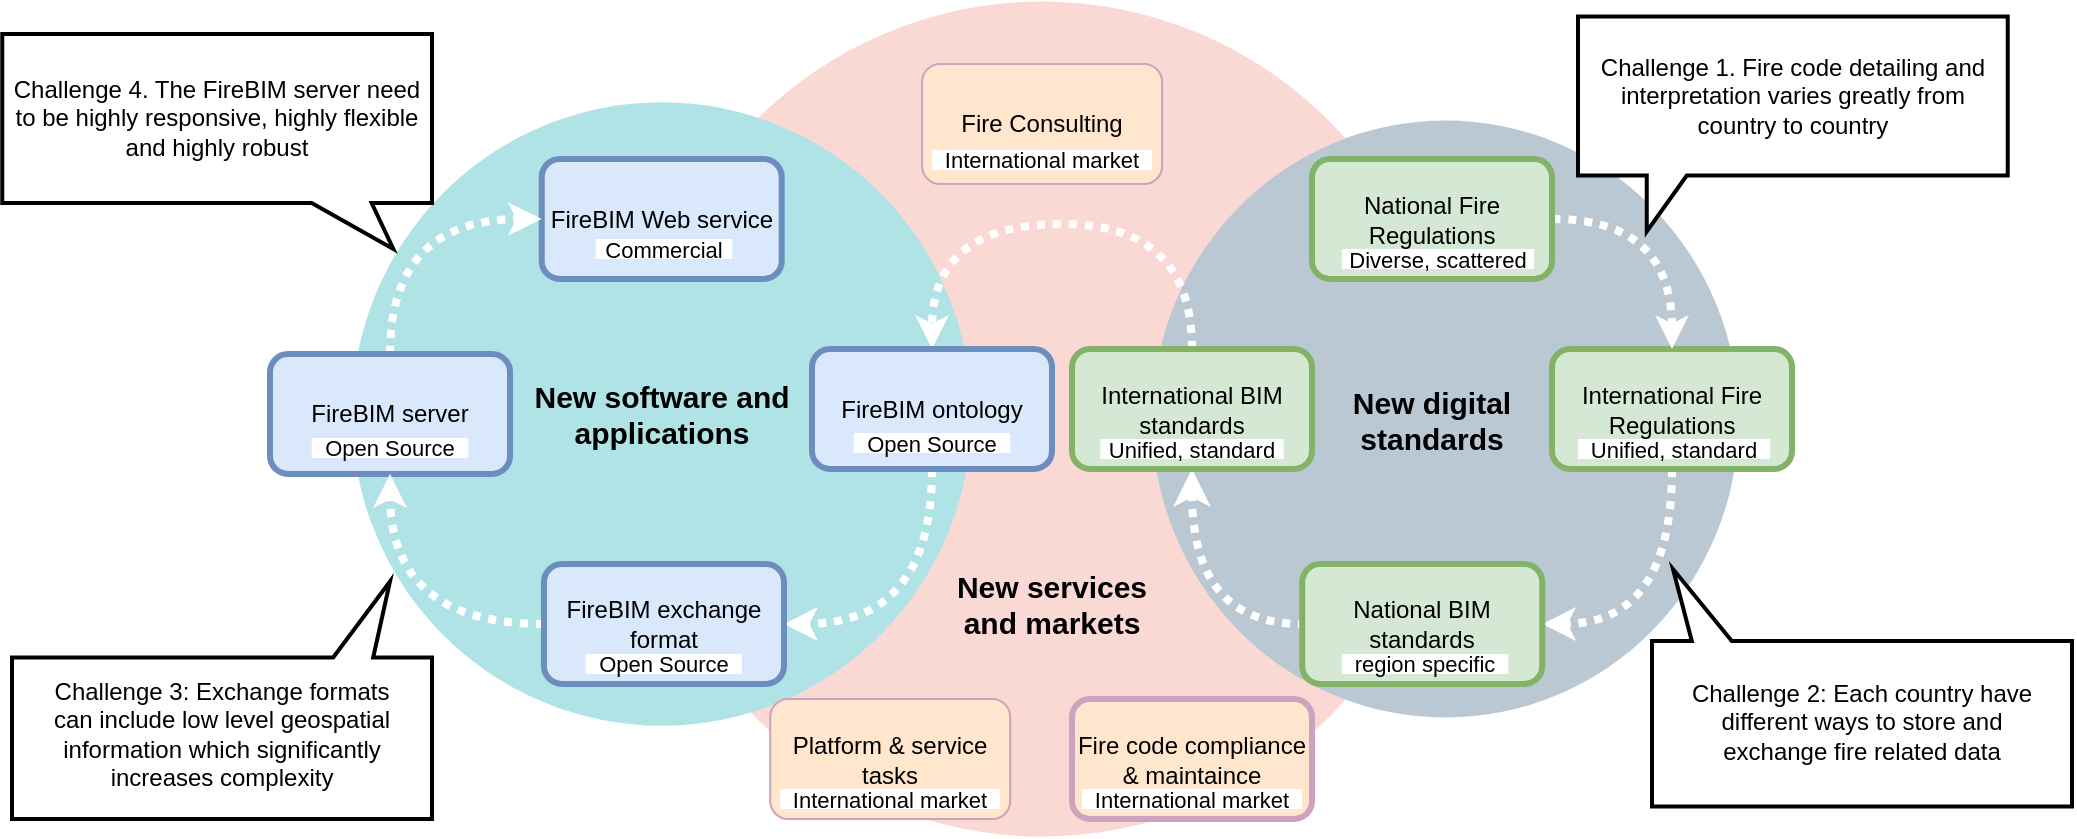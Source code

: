 <mxfile version="15.4.3" type="github">
  <diagram id="prtHgNgQTEPvFCAcTncT" name="Page-1">
    <mxGraphModel dx="1185" dy="588" grid="1" gridSize="10" guides="1" tooltips="1" connect="1" arrows="1" fold="1" page="1" pageScale="1" pageWidth="827" pageHeight="1169" math="0" shadow="0">
      <root>
        <mxCell id="0" />
        <mxCell id="1" parent="0" />
        <mxCell id="qG4jUHKpiXN6bC_AD9jO-21" value="" style="ellipse;whiteSpace=wrap;html=1;fillColor=#fad9d5;strokeColor=none;" parent="1" vertex="1">
          <mxGeometry x="1100.09" y="18.75" width="409.91" height="417.5" as="geometry" />
        </mxCell>
        <mxCell id="qG4jUHKpiXN6bC_AD9jO-6" value="" style="ellipse;whiteSpace=wrap;html=1;fillColor=#bac8d3;strokeColor=none;" parent="1" vertex="1">
          <mxGeometry x="1360.05" y="78.25" width="293.35" height="298.5" as="geometry" />
        </mxCell>
        <mxCell id="qG4jUHKpiXN6bC_AD9jO-25" value="" style="ellipse;whiteSpace=wrap;html=1;fillColor=#b0e3e6;strokeColor=none;" parent="1" vertex="1">
          <mxGeometry x="959.93" y="69.12" width="309.86" height="311.75" as="geometry" />
        </mxCell>
        <mxCell id="qG4jUHKpiXN6bC_AD9jO-47" style="edgeStyle=orthogonalEdgeStyle;curved=1;orthogonalLoop=1;jettySize=auto;html=1;exitX=0.5;exitY=1;exitDx=0;exitDy=0;entryX=1;entryY=0.5;entryDx=0;entryDy=0;dashed=1;dashPattern=1 1;startArrow=none;startFill=0;endArrow=classic;endFill=1;endSize=4;strokeWidth=4;strokeColor=#FFFFFF;" parent="1" source="qG4jUHKpiXN6bC_AD9jO-1" target="qG4jUHKpiXN6bC_AD9jO-3" edge="1">
          <mxGeometry relative="1" as="geometry" />
        </mxCell>
        <mxCell id="qG4jUHKpiXN6bC_AD9jO-1" value="International Fire Regulations" style="rounded=1;whiteSpace=wrap;html=1;fillColor=#d5e8d4;strokeColor=#82b366;strokeWidth=3;" parent="1" vertex="1">
          <mxGeometry x="1560" y="192.5" width="120" height="60" as="geometry" />
        </mxCell>
        <mxCell id="qG4jUHKpiXN6bC_AD9jO-12" style="edgeStyle=orthogonalEdgeStyle;curved=1;orthogonalLoop=1;jettySize=auto;html=1;exitX=0.5;exitY=1;exitDx=0;exitDy=0;entryX=0;entryY=0.5;entryDx=0;entryDy=0;dashed=1;dashPattern=1 1;endSize=4;strokeWidth=4;startArrow=classic;startFill=1;endArrow=none;endFill=0;strokeColor=#FFFFFF;" parent="1" source="qG4jUHKpiXN6bC_AD9jO-2" target="qG4jUHKpiXN6bC_AD9jO-3" edge="1">
          <mxGeometry relative="1" as="geometry" />
        </mxCell>
        <mxCell id="qG4jUHKpiXN6bC_AD9jO-46" style="edgeStyle=orthogonalEdgeStyle;curved=1;orthogonalLoop=1;jettySize=auto;html=1;exitX=0.5;exitY=0;exitDx=0;exitDy=0;entryX=0.5;entryY=0;entryDx=0;entryDy=0;dashed=1;dashPattern=1 1;startArrow=none;startFill=0;endArrow=classic;endFill=1;endSize=4;strokeWidth=4;strokeColor=#FFFFFF;" parent="1" source="qG4jUHKpiXN6bC_AD9jO-2" target="qG4jUHKpiXN6bC_AD9jO-42" edge="1">
          <mxGeometry relative="1" as="geometry">
            <Array as="points">
              <mxPoint x="1380" y="130" />
              <mxPoint x="1250" y="130" />
            </Array>
          </mxGeometry>
        </mxCell>
        <mxCell id="qG4jUHKpiXN6bC_AD9jO-2" value="International BIM standards" style="rounded=1;whiteSpace=wrap;html=1;fillColor=#d5e8d4;strokeColor=#82b366;strokeWidth=3;" parent="1" vertex="1">
          <mxGeometry x="1320" y="192.5" width="120" height="60" as="geometry" />
        </mxCell>
        <mxCell id="qG4jUHKpiXN6bC_AD9jO-3" value="National BIM standards" style="rounded=1;whiteSpace=wrap;html=1;fillColor=#d5e8d4;strokeColor=#82b366;strokeWidth=3;" parent="1" vertex="1">
          <mxGeometry x="1435.13" y="300" width="120" height="60" as="geometry" />
        </mxCell>
        <mxCell id="qG4jUHKpiXN6bC_AD9jO-11" style="edgeStyle=orthogonalEdgeStyle;orthogonalLoop=1;jettySize=auto;html=1;exitX=1;exitY=0.5;exitDx=0;exitDy=0;curved=1;endSize=4;strokeWidth=4;dashed=1;dashPattern=1 1;strokeColor=#FFFFFF;" parent="1" source="qG4jUHKpiXN6bC_AD9jO-4" target="qG4jUHKpiXN6bC_AD9jO-1" edge="1">
          <mxGeometry relative="1" as="geometry" />
        </mxCell>
        <mxCell id="qG4jUHKpiXN6bC_AD9jO-4" value="National Fire Regulations" style="rounded=1;whiteSpace=wrap;html=1;fillColor=#d5e8d4;strokeColor=#82b366;strokeWidth=3;" parent="1" vertex="1">
          <mxGeometry x="1440" y="97.5" width="120" height="60" as="geometry" />
        </mxCell>
        <mxCell id="qG4jUHKpiXN6bC_AD9jO-7" value="New digital standards" style="rounded=1;whiteSpace=wrap;html=1;arcSize=50;fillColor=none;strokeColor=none;fontStyle=1;fontSize=15;" parent="1" vertex="1">
          <mxGeometry x="1440" y="202.5" width="120" height="50" as="geometry" />
        </mxCell>
        <mxCell id="qG4jUHKpiXN6bC_AD9jO-22" value="New services and markets" style="rounded=1;whiteSpace=wrap;html=1;arcSize=50;fillColor=none;strokeColor=none;fontStyle=1;fontSize=15;" parent="1" vertex="1">
          <mxGeometry x="1250.05" y="295" width="120" height="50" as="geometry" />
        </mxCell>
        <mxCell id="qG4jUHKpiXN6bC_AD9jO-26" value="New software and applications" style="rounded=1;whiteSpace=wrap;html=1;arcSize=50;fillColor=none;strokeColor=none;fontStyle=1;fontSize=15;" parent="1" vertex="1">
          <mxGeometry x="1050" y="200" width="129.73" height="50" as="geometry" />
        </mxCell>
        <mxCell id="qG4jUHKpiXN6bC_AD9jO-28" value="Fire Consulting" style="rounded=1;whiteSpace=wrap;html=1;fillColor=#ffe6cc;strokeColor=#CDA2BE;" parent="1" vertex="1">
          <mxGeometry x="1245.05" y="50" width="120" height="60" as="geometry" />
        </mxCell>
        <mxCell id="qG4jUHKpiXN6bC_AD9jO-29" value="&lt;span&gt;&lt;font style=&quot;font-size: 11px&quot;&gt;International market&lt;/font&gt;&lt;/span&gt;" style="rounded=0;whiteSpace=wrap;html=1;strokeColor=none;verticalAlign=middle;arcSize=10;" parent="1" vertex="1">
          <mxGeometry x="1250.05" y="93" width="110" height="10" as="geometry" />
        </mxCell>
        <mxCell id="qG4jUHKpiXN6bC_AD9jO-30" value="Platform &amp;amp; service tasks" style="rounded=1;whiteSpace=wrap;html=1;fillColor=#ffe6cc;strokeColor=#CDA2BE;" parent="1" vertex="1">
          <mxGeometry x="1169.12" y="367.5" width="120" height="60" as="geometry" />
        </mxCell>
        <mxCell id="qG4jUHKpiXN6bC_AD9jO-31" value="&lt;span&gt;&lt;font style=&quot;font-size: 11px&quot;&gt;International market&lt;/font&gt;&lt;/span&gt;" style="rounded=0;whiteSpace=wrap;html=1;strokeColor=none;verticalAlign=middle;arcSize=10;" parent="1" vertex="1">
          <mxGeometry x="1174.12" y="412.5" width="110" height="10" as="geometry" />
        </mxCell>
        <mxCell id="qG4jUHKpiXN6bC_AD9jO-32" value="Fire code compliance &amp;amp; maintaince" style="rounded=1;whiteSpace=wrap;html=1;fillColor=#ffe6cc;strokeColor=#CDA2BE;strokeWidth=3;" parent="1" vertex="1">
          <mxGeometry x="1320" y="367.5" width="120" height="60" as="geometry" />
        </mxCell>
        <mxCell id="qG4jUHKpiXN6bC_AD9jO-33" value="&lt;span&gt;&lt;font style=&quot;font-size: 11px&quot;&gt;International market&lt;/font&gt;&lt;/span&gt;" style="rounded=0;whiteSpace=wrap;html=1;strokeColor=none;verticalAlign=middle;arcSize=10;" parent="1" vertex="1">
          <mxGeometry x="1325" y="412.5" width="110" height="10" as="geometry" />
        </mxCell>
        <mxCell id="qG4jUHKpiXN6bC_AD9jO-36" value="FireBIM Web service" style="rounded=1;whiteSpace=wrap;html=1;fillColor=#dae8fc;strokeColor=#6c8ebf;strokeWidth=3;" parent="1" vertex="1">
          <mxGeometry x="1054.86" y="97.5" width="120" height="60" as="geometry" />
        </mxCell>
        <mxCell id="qG4jUHKpiXN6bC_AD9jO-37" value="&lt;span&gt;&lt;font style=&quot;font-size: 11px&quot;&gt;Commercial&lt;/font&gt;&lt;/span&gt;" style="rounded=0;whiteSpace=wrap;html=1;strokeColor=none;verticalAlign=middle;arcSize=10;fillColor=default;shadow=0;" parent="1" vertex="1">
          <mxGeometry x="1081.86" y="137.5" width="68.25" height="10" as="geometry" />
        </mxCell>
        <mxCell id="qG4jUHKpiXN6bC_AD9jO-50" style="edgeStyle=orthogonalEdgeStyle;curved=1;orthogonalLoop=1;jettySize=auto;html=1;exitX=0.5;exitY=0;exitDx=0;exitDy=0;entryX=0;entryY=0.5;entryDx=0;entryDy=0;dashed=1;dashPattern=1 1;startArrow=none;startFill=0;endArrow=classic;endFill=1;endSize=4;strokeWidth=4;strokeColor=#FFFFFF;" parent="1" source="qG4jUHKpiXN6bC_AD9jO-40" target="qG4jUHKpiXN6bC_AD9jO-36" edge="1">
          <mxGeometry relative="1" as="geometry" />
        </mxCell>
        <mxCell id="qG4jUHKpiXN6bC_AD9jO-40" value="FireBIM server" style="rounded=1;whiteSpace=wrap;html=1;fillColor=#dae8fc;strokeColor=#6c8ebf;strokeWidth=3;" parent="1" vertex="1">
          <mxGeometry x="919.01" y="195" width="120" height="60" as="geometry" />
        </mxCell>
        <mxCell id="qG4jUHKpiXN6bC_AD9jO-41" value="&lt;span&gt;&lt;font style=&quot;font-size: 11px&quot;&gt;Open Source&lt;/font&gt;&lt;/span&gt;" style="rounded=0;whiteSpace=wrap;html=1;strokeColor=none;verticalAlign=middle;arcSize=10;" parent="1" vertex="1">
          <mxGeometry x="939.88" y="237" width="78.25" height="10" as="geometry" />
        </mxCell>
        <mxCell id="qG4jUHKpiXN6bC_AD9jO-48" style="edgeStyle=orthogonalEdgeStyle;curved=1;orthogonalLoop=1;jettySize=auto;html=1;exitX=0.5;exitY=1;exitDx=0;exitDy=0;entryX=1;entryY=0.5;entryDx=0;entryDy=0;dashed=1;dashPattern=1 1;startArrow=none;startFill=0;endArrow=classic;endFill=1;endSize=4;strokeWidth=4;strokeColor=#FFFFFF;" parent="1" source="qG4jUHKpiXN6bC_AD9jO-42" target="qG4jUHKpiXN6bC_AD9jO-44" edge="1">
          <mxGeometry relative="1" as="geometry" />
        </mxCell>
        <mxCell id="qG4jUHKpiXN6bC_AD9jO-42" value="FireBIM ontology" style="rounded=1;whiteSpace=wrap;html=1;fillColor=#dae8fc;strokeColor=#6c8ebf;strokeWidth=3;" parent="1" vertex="1">
          <mxGeometry x="1190" y="192.5" width="120" height="60" as="geometry" />
        </mxCell>
        <mxCell id="qG4jUHKpiXN6bC_AD9jO-43" value="&lt;span&gt;&lt;font style=&quot;font-size: 11px&quot;&gt;Open Source&lt;/font&gt;&lt;/span&gt;" style="rounded=0;whiteSpace=wrap;html=1;strokeColor=none;verticalAlign=middle;arcSize=10;" parent="1" vertex="1">
          <mxGeometry x="1210.87" y="234.5" width="78.25" height="10" as="geometry" />
        </mxCell>
        <mxCell id="qG4jUHKpiXN6bC_AD9jO-49" style="edgeStyle=orthogonalEdgeStyle;curved=1;orthogonalLoop=1;jettySize=auto;html=1;exitX=0;exitY=0.5;exitDx=0;exitDy=0;entryX=0.5;entryY=1;entryDx=0;entryDy=0;dashed=1;dashPattern=1 1;startArrow=none;startFill=0;endArrow=classic;endFill=1;endSize=4;strokeWidth=4;strokeColor=#FFFFFF;" parent="1" source="qG4jUHKpiXN6bC_AD9jO-44" target="qG4jUHKpiXN6bC_AD9jO-40" edge="1">
          <mxGeometry relative="1" as="geometry" />
        </mxCell>
        <mxCell id="qG4jUHKpiXN6bC_AD9jO-44" value="FireBIM exchange format" style="rounded=1;whiteSpace=wrap;html=1;fillColor=#dae8fc;strokeColor=#6c8ebf;strokeWidth=3;" parent="1" vertex="1">
          <mxGeometry x="1055.99" y="300" width="120" height="60" as="geometry" />
        </mxCell>
        <mxCell id="qG4jUHKpiXN6bC_AD9jO-45" value="&lt;span&gt;&lt;font style=&quot;font-size: 11px&quot;&gt;Open Source&lt;/font&gt;&lt;/span&gt;" style="rounded=0;whiteSpace=wrap;html=1;strokeColor=none;verticalAlign=middle;arcSize=10;" parent="1" vertex="1">
          <mxGeometry x="1076.74" y="345" width="78.25" height="10" as="geometry" />
        </mxCell>
        <mxCell id="qG4jUHKpiXN6bC_AD9jO-53" value="&lt;span&gt;&lt;font style=&quot;font-size: 11px&quot;&gt;Diverse, scattered&lt;/font&gt;&lt;/span&gt;" style="rounded=0;whiteSpace=wrap;html=1;strokeColor=none;verticalAlign=middle;arcSize=10;" parent="1" vertex="1">
          <mxGeometry x="1455" y="142.5" width="96" height="10" as="geometry" />
        </mxCell>
        <mxCell id="qG4jUHKpiXN6bC_AD9jO-54" value="&lt;span&gt;&lt;font style=&quot;font-size: 11px&quot;&gt;Unified, standard&lt;/font&gt;&lt;/span&gt;" style="rounded=0;whiteSpace=wrap;html=1;strokeColor=none;verticalAlign=middle;arcSize=10;" parent="1" vertex="1">
          <mxGeometry x="1573" y="237.5" width="96" height="10" as="geometry" />
        </mxCell>
        <mxCell id="qG4jUHKpiXN6bC_AD9jO-55" value="&lt;span&gt;&lt;font style=&quot;font-size: 11px&quot;&gt;region specific&lt;/font&gt;&lt;/span&gt;" style="rounded=0;whiteSpace=wrap;html=1;strokeColor=none;verticalAlign=middle;arcSize=10;" parent="1" vertex="1">
          <mxGeometry x="1455" y="345" width="83.13" height="10" as="geometry" />
        </mxCell>
        <mxCell id="qG4jUHKpiXN6bC_AD9jO-56" value="&lt;span&gt;&lt;font style=&quot;font-size: 11px&quot;&gt;Unified, standard&lt;/font&gt;&lt;/span&gt;" style="rounded=0;whiteSpace=wrap;html=1;strokeColor=none;verticalAlign=middle;arcSize=10;" parent="1" vertex="1">
          <mxGeometry x="1334.22" y="237.5" width="91.56" height="10" as="geometry" />
        </mxCell>
        <mxCell id="vK0WwbaWGMjrCPaPeF2_-1" value="Challenge 1. Fire code detailing and interpretation varies greatly from country to country" style="shape=callout;whiteSpace=wrap;html=1;perimeter=calloutPerimeter;strokeWidth=2;position2=0.16;size=28;position=0.16;" vertex="1" parent="1">
          <mxGeometry x="1573" y="26.25" width="214.87" height="107.5" as="geometry" />
        </mxCell>
        <mxCell id="vK0WwbaWGMjrCPaPeF2_-2" value="" style="shape=callout;whiteSpace=wrap;html=1;perimeter=calloutPerimeter;strokeWidth=2;position2=0.95;size=36;position=0.81;rotation=-180;base=20;" vertex="1" parent="1">
          <mxGeometry x="1610" y="302.5" width="210" height="118.75" as="geometry" />
        </mxCell>
        <mxCell id="vK0WwbaWGMjrCPaPeF2_-3" value="Challenge 2: Each country have different ways to store and exchange fire related data" style="text;html=1;strokeColor=none;fillColor=none;align=center;verticalAlign=middle;whiteSpace=wrap;rounded=0;" vertex="1" parent="1">
          <mxGeometry x="1620" y="344" width="190" height="70" as="geometry" />
        </mxCell>
        <mxCell id="vK0WwbaWGMjrCPaPeF2_-4" value="" style="shape=callout;whiteSpace=wrap;html=1;perimeter=calloutPerimeter;strokeWidth=2;position2=0.1;size=38;position=0.14;rotation=-180;base=20;" vertex="1" parent="1">
          <mxGeometry x="790" y="308.75" width="210" height="118.75" as="geometry" />
        </mxCell>
        <mxCell id="vK0WwbaWGMjrCPaPeF2_-5" value="Challenge 3: Exchange formats can include low level geospatial information which significantly increases complexity" style="text;html=1;strokeColor=none;fillColor=none;align=center;verticalAlign=middle;whiteSpace=wrap;rounded=0;" vertex="1" parent="1">
          <mxGeometry x="800" y="350.25" width="190" height="70" as="geometry" />
        </mxCell>
        <mxCell id="vK0WwbaWGMjrCPaPeF2_-6" value="Challenge 4. The FireBIM server need to be highly responsive, highly flexible and highly robust" style="shape=callout;whiteSpace=wrap;html=1;perimeter=calloutPerimeter;strokeWidth=2;position2=0.91;size=23;position=0.72;base=30;" vertex="1" parent="1">
          <mxGeometry x="785.13" y="35" width="214.87" height="107.5" as="geometry" />
        </mxCell>
      </root>
    </mxGraphModel>
  </diagram>
</mxfile>
